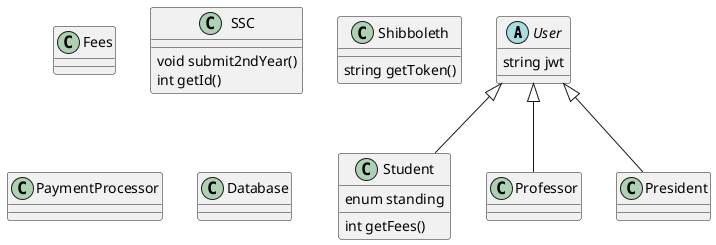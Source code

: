 @startuml

abstract User {
    string jwt
}

class Fees {

}

class Student {
    enum standing

    int getFees()
}

class Professor {

}

class President {

}

class SSC {
    void submit2ndYear()
    int getId()
}

class Shibboleth {
    string getToken()
}

class PaymentProcessor {

}

class Database {

}

User <|-- Student
User <|-- Professor
User <|-- President
@enduml